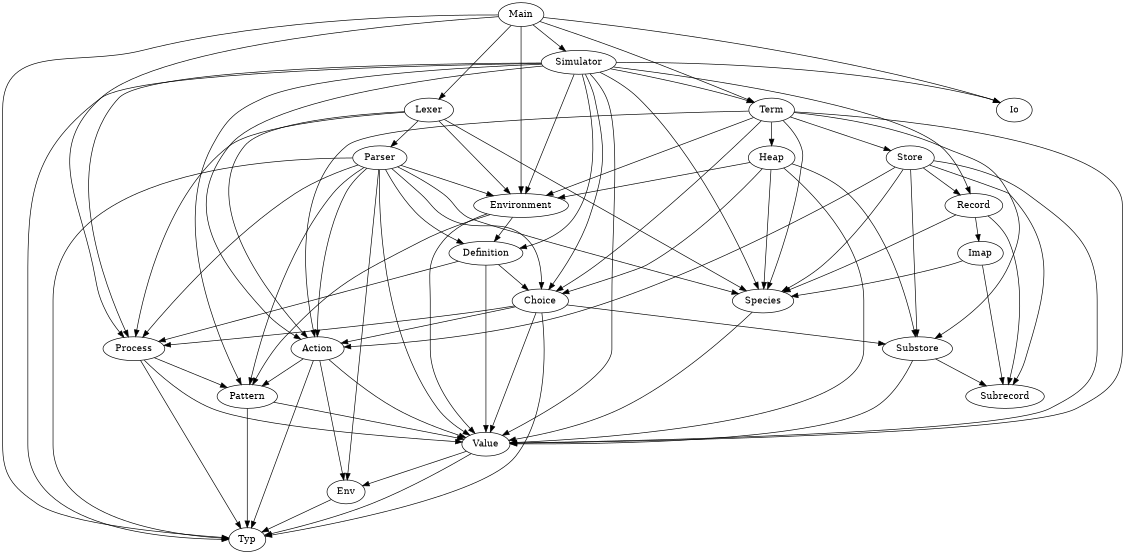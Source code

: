 digraph G {
  size="7.5,10" ;
  rankdir = TB ;
  "Action" -> "Env" ;
  "Action" -> "Pattern" ;
  "Action" -> "Typ" ;
  "Action" -> "Value" ;
  "Choice" -> "Action" ;
  "Choice" -> "Process" ;
  "Choice" -> "Substore" ;
  "Choice" -> "Typ" ;
  "Choice" -> "Value" ;
  "Definition" -> "Choice" ;
  "Definition" -> "Process" ;
  "Definition" -> "Value" ;
  "Env" -> "Typ" ;
  "Environment" -> "Definition" ;
  "Environment" -> "Pattern" ;
  "Environment" -> "Value" ;
  "Heap" -> "Choice" ;
  "Heap" -> "Environment" ;
  "Heap" -> "Species" ;
  "Heap" -> "Substore" ;
  "Heap" -> "Value" ;
  "Imap" -> "Species" ;
  "Imap" -> "Subrecord" ;
  "Lexer" -> "Action" ;
  "Lexer" -> "Environment" ;
  "Lexer" -> "Parser" ;
  "Lexer" -> "Process" ;
  "Lexer" -> "Species" ;
  "Parser" -> "Action" ;
  "Parser" -> "Choice" ;
  "Parser" -> "Definition" ;
  "Parser" -> "Env" ;
  "Parser" -> "Environment" ;
  "Parser" -> "Pattern" ;
  "Parser" -> "Process" ;
  "Parser" -> "Species" ;
  "Parser" -> "Typ" ;
  "Parser" -> "Value" ;
  "Pattern" -> "Typ" ;
  "Pattern" -> "Value" ;
  "Process" -> "Pattern" ;
  "Process" -> "Typ" ;
  "Process" -> "Value" ;
  "Record" -> "Imap" ;
  "Record" -> "Species" ;
  "Record" -> "Subrecord" ;
  "Simulator" -> "Action" ;
  "Simulator" -> "Choice" ;
  "Simulator" -> "Definition" ;
  "Simulator" -> "Environment" ;
  "Simulator" -> "Io" ;
  "Simulator" -> "Pattern" ;
  "Simulator" -> "Process" ;
  "Simulator" -> "Record" ;
  "Simulator" -> "Species" ;
  "Simulator" -> "Term" ;
  "Simulator" -> "Typ" ;
  "Simulator" -> "Value" ;
  "Species" -> "Value" ;
  "Store" -> "Action" ;
  "Store" -> "Record" ;
  "Store" -> "Species" ;
  "Store" -> "Subrecord" ;
  "Store" -> "Substore" ;
  "Store" -> "Value" ;
  "Substore" -> "Subrecord" ;
  "Substore" -> "Value" ;
  "Term" -> "Action" ;
  "Term" -> "Choice" ;
  "Term" -> "Environment" ;
  "Term" -> "Heap" ;
  "Term" -> "Species" ;
  "Term" -> "Store" ;
  "Term" -> "Substore" ;
  "Term" -> "Value" ;
  "Value" -> "Env" ;
  "Value" -> "Typ" ;
  "Main" -> "Environment" ;
  "Main" -> "Io" ;
  "Main" -> "Lexer" ;
  "Main" -> "Process" ;
  "Main" -> "Simulator" ;
  "Main" -> "Term" ;
  "Main" -> "Typ" ;
}
